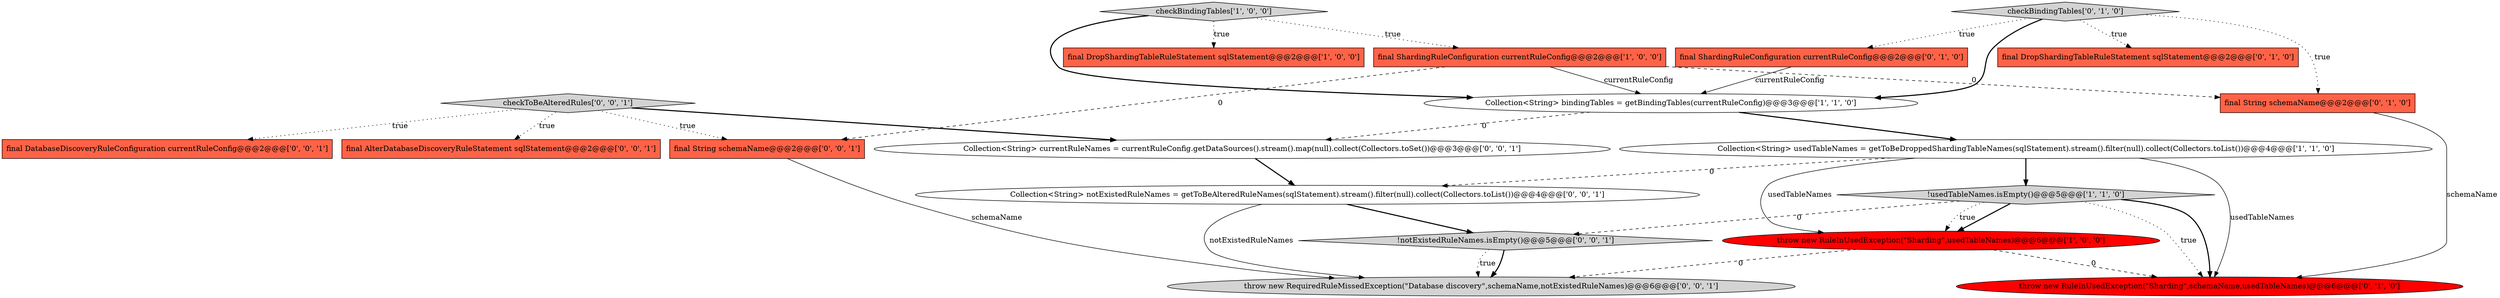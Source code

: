 digraph {
19 [style = filled, label = "Collection<String> notExistedRuleNames = getToBeAlteredRuleNames(sqlStatement).stream().filter(null).collect(Collectors.toList())@@@4@@@['0', '0', '1']", fillcolor = white, shape = ellipse image = "AAA0AAABBB3BBB"];
6 [style = filled, label = "checkBindingTables['1', '0', '0']", fillcolor = lightgray, shape = diamond image = "AAA0AAABBB1BBB"];
7 [style = filled, label = "final DropShardingTableRuleStatement sqlStatement@@@2@@@['0', '1', '0']", fillcolor = tomato, shape = box image = "AAA0AAABBB2BBB"];
15 [style = filled, label = "Collection<String> currentRuleNames = currentRuleConfig.getDataSources().stream().map(null).collect(Collectors.toSet())@@@3@@@['0', '0', '1']", fillcolor = white, shape = ellipse image = "AAA0AAABBB3BBB"];
2 [style = filled, label = "throw new RuleInUsedException(\"Sharding\",usedTableNames)@@@6@@@['1', '0', '0']", fillcolor = red, shape = ellipse image = "AAA1AAABBB1BBB"];
13 [style = filled, label = "throw new RequiredRuleMissedException(\"Database discovery\",schemaName,notExistedRuleNames)@@@6@@@['0', '0', '1']", fillcolor = lightgray, shape = ellipse image = "AAA0AAABBB3BBB"];
1 [style = filled, label = "!usedTableNames.isEmpty()@@@5@@@['1', '1', '0']", fillcolor = lightgray, shape = diamond image = "AAA0AAABBB1BBB"];
0 [style = filled, label = "Collection<String> usedTableNames = getToBeDroppedShardingTableNames(sqlStatement).stream().filter(null).collect(Collectors.toList())@@@4@@@['1', '1', '0']", fillcolor = white, shape = ellipse image = "AAA0AAABBB1BBB"];
8 [style = filled, label = "throw new RuleInUsedException(\"Sharding\",schemaName,usedTableNames)@@@6@@@['0', '1', '0']", fillcolor = red, shape = ellipse image = "AAA1AAABBB2BBB"];
11 [style = filled, label = "final String schemaName@@@2@@@['0', '1', '0']", fillcolor = tomato, shape = box image = "AAA1AAABBB2BBB"];
14 [style = filled, label = "final DatabaseDiscoveryRuleConfiguration currentRuleConfig@@@2@@@['0', '0', '1']", fillcolor = tomato, shape = box image = "AAA0AAABBB3BBB"];
12 [style = filled, label = "!notExistedRuleNames.isEmpty()@@@5@@@['0', '0', '1']", fillcolor = lightgray, shape = diamond image = "AAA0AAABBB3BBB"];
9 [style = filled, label = "final ShardingRuleConfiguration currentRuleConfig@@@2@@@['0', '1', '0']", fillcolor = tomato, shape = box image = "AAA0AAABBB2BBB"];
16 [style = filled, label = "final AlterDatabaseDiscoveryRuleStatement sqlStatement@@@2@@@['0', '0', '1']", fillcolor = tomato, shape = box image = "AAA0AAABBB3BBB"];
17 [style = filled, label = "final String schemaName@@@2@@@['0', '0', '1']", fillcolor = tomato, shape = box image = "AAA0AAABBB3BBB"];
18 [style = filled, label = "checkToBeAlteredRules['0', '0', '1']", fillcolor = lightgray, shape = diamond image = "AAA0AAABBB3BBB"];
5 [style = filled, label = "final ShardingRuleConfiguration currentRuleConfig@@@2@@@['1', '0', '0']", fillcolor = tomato, shape = box image = "AAA1AAABBB1BBB"];
10 [style = filled, label = "checkBindingTables['0', '1', '0']", fillcolor = lightgray, shape = diamond image = "AAA0AAABBB2BBB"];
4 [style = filled, label = "Collection<String> bindingTables = getBindingTables(currentRuleConfig)@@@3@@@['1', '1', '0']", fillcolor = white, shape = ellipse image = "AAA0AAABBB1BBB"];
3 [style = filled, label = "final DropShardingTableRuleStatement sqlStatement@@@2@@@['1', '0', '0']", fillcolor = tomato, shape = box image = "AAA0AAABBB1BBB"];
11->8 [style = solid, label="schemaName"];
1->8 [style = bold, label=""];
19->12 [style = bold, label=""];
18->16 [style = dotted, label="true"];
0->19 [style = dashed, label="0"];
18->15 [style = bold, label=""];
5->4 [style = solid, label="currentRuleConfig"];
15->19 [style = bold, label=""];
10->9 [style = dotted, label="true"];
2->8 [style = dashed, label="0"];
18->14 [style = dotted, label="true"];
9->4 [style = solid, label="currentRuleConfig"];
4->0 [style = bold, label=""];
0->2 [style = solid, label="usedTableNames"];
12->13 [style = bold, label=""];
6->4 [style = bold, label=""];
1->12 [style = dashed, label="0"];
12->13 [style = dotted, label="true"];
5->17 [style = dashed, label="0"];
5->11 [style = dashed, label="0"];
10->11 [style = dotted, label="true"];
2->13 [style = dashed, label="0"];
0->1 [style = bold, label=""];
4->15 [style = dashed, label="0"];
0->8 [style = solid, label="usedTableNames"];
1->8 [style = dotted, label="true"];
10->4 [style = bold, label=""];
19->13 [style = solid, label="notExistedRuleNames"];
1->2 [style = bold, label=""];
18->17 [style = dotted, label="true"];
1->2 [style = dotted, label="true"];
6->3 [style = dotted, label="true"];
10->7 [style = dotted, label="true"];
6->5 [style = dotted, label="true"];
17->13 [style = solid, label="schemaName"];
}

